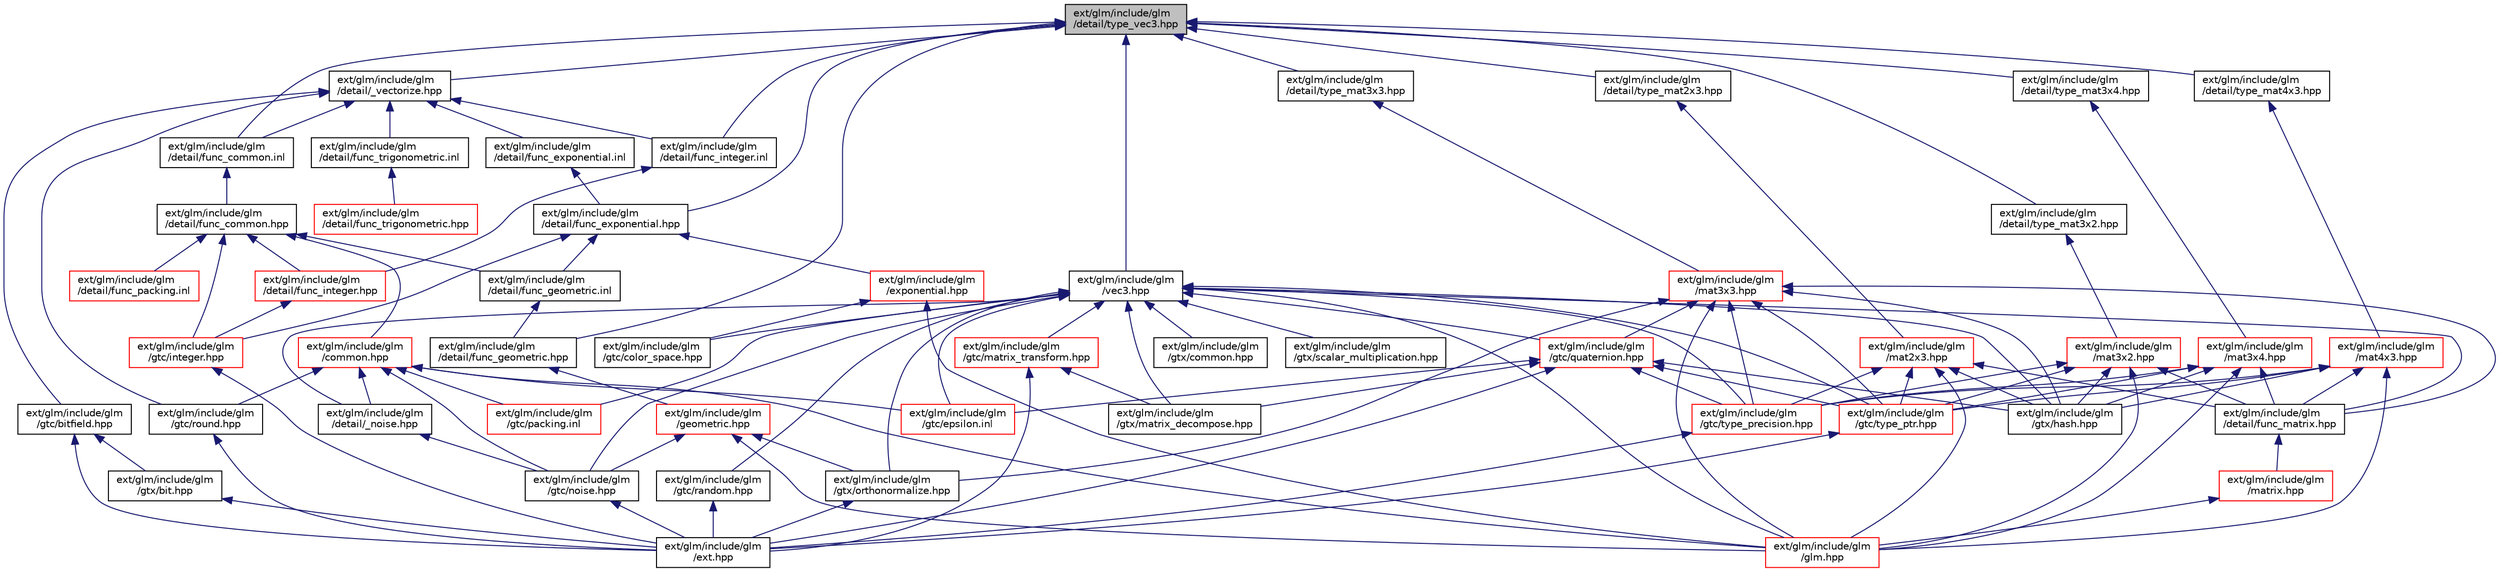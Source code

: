 digraph "ext/glm/include/glm/detail/type_vec3.hpp"
{
  edge [fontname="Helvetica",fontsize="10",labelfontname="Helvetica",labelfontsize="10"];
  node [fontname="Helvetica",fontsize="10",shape=record];
  Node1 [label="ext/glm/include/glm\l/detail/type_vec3.hpp",height=0.2,width=0.4,color="black", fillcolor="grey75", style="filled" fontcolor="black"];
  Node1 -> Node2 [dir="back",color="midnightblue",fontsize="10",style="solid"];
  Node2 [label="ext/glm/include/glm\l/detail/func_common.inl",height=0.2,width=0.4,color="black", fillcolor="white", style="filled",URL="$func__common_8inl.html"];
  Node2 -> Node3 [dir="back",color="midnightblue",fontsize="10",style="solid"];
  Node3 [label="ext/glm/include/glm\l/detail/func_common.hpp",height=0.2,width=0.4,color="black", fillcolor="white", style="filled",URL="$func__common_8hpp.html"];
  Node3 -> Node4 [dir="back",color="midnightblue",fontsize="10",style="solid"];
  Node4 [label="ext/glm/include/glm\l/common.hpp",height=0.2,width=0.4,color="red", fillcolor="white", style="filled",URL="$common_8hpp.html"];
  Node4 -> Node5 [dir="back",color="midnightblue",fontsize="10",style="solid"];
  Node5 [label="ext/glm/include/glm\l/detail/_noise.hpp",height=0.2,width=0.4,color="black", fillcolor="white", style="filled",URL="$__noise_8hpp.html"];
  Node5 -> Node6 [dir="back",color="midnightblue",fontsize="10",style="solid"];
  Node6 [label="ext/glm/include/glm\l/gtc/noise.hpp",height=0.2,width=0.4,color="black", fillcolor="white", style="filled",URL="$noise_8hpp.html"];
  Node6 -> Node7 [dir="back",color="midnightblue",fontsize="10",style="solid"];
  Node7 [label="ext/glm/include/glm\l/ext.hpp",height=0.2,width=0.4,color="black", fillcolor="white", style="filled",URL="$ext_8hpp_source.html"];
  Node4 -> Node8 [dir="back",color="midnightblue",fontsize="10",style="solid"];
  Node8 [label="ext/glm/include/glm\l/gtc/epsilon.inl",height=0.2,width=0.4,color="red", fillcolor="white", style="filled",URL="$epsilon_8inl.html"];
  Node4 -> Node6 [dir="back",color="midnightblue",fontsize="10",style="solid"];
  Node4 -> Node9 [dir="back",color="midnightblue",fontsize="10",style="solid"];
  Node9 [label="ext/glm/include/glm\l/glm.hpp",height=0.2,width=0.4,color="red", fillcolor="white", style="filled",URL="$glm_8hpp.html"];
  Node4 -> Node10 [dir="back",color="midnightblue",fontsize="10",style="solid"];
  Node10 [label="ext/glm/include/glm\l/gtc/packing.inl",height=0.2,width=0.4,color="red", fillcolor="white", style="filled",URL="$packing_8inl.html"];
  Node4 -> Node11 [dir="back",color="midnightblue",fontsize="10",style="solid"];
  Node11 [label="ext/glm/include/glm\l/gtc/round.hpp",height=0.2,width=0.4,color="black", fillcolor="white", style="filled",URL="$round_8hpp.html"];
  Node11 -> Node7 [dir="back",color="midnightblue",fontsize="10",style="solid"];
  Node3 -> Node12 [dir="back",color="midnightblue",fontsize="10",style="solid"];
  Node12 [label="ext/glm/include/glm\l/detail/func_geometric.inl",height=0.2,width=0.4,color="black", fillcolor="white", style="filled",URL="$func__geometric_8inl.html"];
  Node12 -> Node13 [dir="back",color="midnightblue",fontsize="10",style="solid"];
  Node13 [label="ext/glm/include/glm\l/detail/func_geometric.hpp",height=0.2,width=0.4,color="black", fillcolor="white", style="filled",URL="$func__geometric_8hpp.html"];
  Node13 -> Node14 [dir="back",color="midnightblue",fontsize="10",style="solid"];
  Node14 [label="ext/glm/include/glm\l/geometric.hpp",height=0.2,width=0.4,color="red", fillcolor="white", style="filled",URL="$geometric_8hpp.html"];
  Node14 -> Node6 [dir="back",color="midnightblue",fontsize="10",style="solid"];
  Node14 -> Node9 [dir="back",color="midnightblue",fontsize="10",style="solid"];
  Node14 -> Node15 [dir="back",color="midnightblue",fontsize="10",style="solid"];
  Node15 [label="ext/glm/include/glm\l/gtx/orthonormalize.hpp",height=0.2,width=0.4,color="black", fillcolor="white", style="filled",URL="$orthonormalize_8hpp.html"];
  Node15 -> Node7 [dir="back",color="midnightblue",fontsize="10",style="solid"];
  Node3 -> Node16 [dir="back",color="midnightblue",fontsize="10",style="solid"];
  Node16 [label="ext/glm/include/glm\l/detail/func_integer.hpp",height=0.2,width=0.4,color="red", fillcolor="white", style="filled",URL="$func__integer_8hpp.html"];
  Node16 -> Node17 [dir="back",color="midnightblue",fontsize="10",style="solid"];
  Node17 [label="ext/glm/include/glm\l/gtc/integer.hpp",height=0.2,width=0.4,color="red", fillcolor="white", style="filled",URL="$gtc_2integer_8hpp.html"];
  Node17 -> Node7 [dir="back",color="midnightblue",fontsize="10",style="solid"];
  Node3 -> Node18 [dir="back",color="midnightblue",fontsize="10",style="solid"];
  Node18 [label="ext/glm/include/glm\l/detail/func_packing.inl",height=0.2,width=0.4,color="red", fillcolor="white", style="filled",URL="$func__packing_8inl.html"];
  Node3 -> Node17 [dir="back",color="midnightblue",fontsize="10",style="solid"];
  Node1 -> Node19 [dir="back",color="midnightblue",fontsize="10",style="solid"];
  Node19 [label="ext/glm/include/glm\l/detail/_vectorize.hpp",height=0.2,width=0.4,color="black", fillcolor="white", style="filled",URL="$__vectorize_8hpp.html"];
  Node19 -> Node2 [dir="back",color="midnightblue",fontsize="10",style="solid"];
  Node19 -> Node20 [dir="back",color="midnightblue",fontsize="10",style="solid"];
  Node20 [label="ext/glm/include/glm\l/detail/func_exponential.inl",height=0.2,width=0.4,color="black", fillcolor="white", style="filled",URL="$func__exponential_8inl.html"];
  Node20 -> Node21 [dir="back",color="midnightblue",fontsize="10",style="solid"];
  Node21 [label="ext/glm/include/glm\l/detail/func_exponential.hpp",height=0.2,width=0.4,color="black", fillcolor="white", style="filled",URL="$func__exponential_8hpp.html"];
  Node21 -> Node12 [dir="back",color="midnightblue",fontsize="10",style="solid"];
  Node21 -> Node22 [dir="back",color="midnightblue",fontsize="10",style="solid"];
  Node22 [label="ext/glm/include/glm\l/exponential.hpp",height=0.2,width=0.4,color="red", fillcolor="white", style="filled",URL="$exponential_8hpp.html"];
  Node22 -> Node9 [dir="back",color="midnightblue",fontsize="10",style="solid"];
  Node22 -> Node23 [dir="back",color="midnightblue",fontsize="10",style="solid"];
  Node23 [label="ext/glm/include/glm\l/gtc/color_space.hpp",height=0.2,width=0.4,color="black", fillcolor="white", style="filled",URL="$gtc_2color__space_8hpp.html"];
  Node21 -> Node17 [dir="back",color="midnightblue",fontsize="10",style="solid"];
  Node19 -> Node24 [dir="back",color="midnightblue",fontsize="10",style="solid"];
  Node24 [label="ext/glm/include/glm\l/detail/func_integer.inl",height=0.2,width=0.4,color="black", fillcolor="white", style="filled",URL="$func__integer_8inl.html"];
  Node24 -> Node16 [dir="back",color="midnightblue",fontsize="10",style="solid"];
  Node19 -> Node25 [dir="back",color="midnightblue",fontsize="10",style="solid"];
  Node25 [label="ext/glm/include/glm\l/detail/func_trigonometric.inl",height=0.2,width=0.4,color="black", fillcolor="white", style="filled",URL="$func__trigonometric_8inl.html"];
  Node25 -> Node26 [dir="back",color="midnightblue",fontsize="10",style="solid"];
  Node26 [label="ext/glm/include/glm\l/detail/func_trigonometric.hpp",height=0.2,width=0.4,color="red", fillcolor="white", style="filled",URL="$func__trigonometric_8hpp.html"];
  Node19 -> Node27 [dir="back",color="midnightblue",fontsize="10",style="solid"];
  Node27 [label="ext/glm/include/glm\l/gtc/bitfield.hpp",height=0.2,width=0.4,color="black", fillcolor="white", style="filled",URL="$bitfield_8hpp.html"];
  Node27 -> Node7 [dir="back",color="midnightblue",fontsize="10",style="solid"];
  Node27 -> Node28 [dir="back",color="midnightblue",fontsize="10",style="solid"];
  Node28 [label="ext/glm/include/glm\l/gtx/bit.hpp",height=0.2,width=0.4,color="black", fillcolor="white", style="filled",URL="$bit_8hpp.html"];
  Node28 -> Node7 [dir="back",color="midnightblue",fontsize="10",style="solid"];
  Node19 -> Node11 [dir="back",color="midnightblue",fontsize="10",style="solid"];
  Node1 -> Node29 [dir="back",color="midnightblue",fontsize="10",style="solid"];
  Node29 [label="ext/glm/include/glm\l/vec3.hpp",height=0.2,width=0.4,color="black", fillcolor="white", style="filled",URL="$vec3_8hpp.html"];
  Node29 -> Node5 [dir="back",color="midnightblue",fontsize="10",style="solid"];
  Node29 -> Node30 [dir="back",color="midnightblue",fontsize="10",style="solid"];
  Node30 [label="ext/glm/include/glm\l/detail/func_matrix.hpp",height=0.2,width=0.4,color="black", fillcolor="white", style="filled",URL="$func__matrix_8hpp.html"];
  Node30 -> Node31 [dir="back",color="midnightblue",fontsize="10",style="solid"];
  Node31 [label="ext/glm/include/glm\l/matrix.hpp",height=0.2,width=0.4,color="red", fillcolor="white", style="filled",URL="$matrix_8hpp.html"];
  Node31 -> Node9 [dir="back",color="midnightblue",fontsize="10",style="solid"];
  Node29 -> Node32 [dir="back",color="midnightblue",fontsize="10",style="solid"];
  Node32 [label="ext/glm/include/glm\l/gtc/quaternion.hpp",height=0.2,width=0.4,color="red", fillcolor="white", style="filled",URL="$gtc_2quaternion_8hpp.html"];
  Node32 -> Node8 [dir="back",color="midnightblue",fontsize="10",style="solid"];
  Node32 -> Node33 [dir="back",color="midnightblue",fontsize="10",style="solid"];
  Node33 [label="ext/glm/include/glm\l/gtc/type_precision.hpp",height=0.2,width=0.4,color="red", fillcolor="white", style="filled",URL="$type__precision_8hpp.html"];
  Node33 -> Node7 [dir="back",color="midnightblue",fontsize="10",style="solid"];
  Node32 -> Node7 [dir="back",color="midnightblue",fontsize="10",style="solid"];
  Node32 -> Node34 [dir="back",color="midnightblue",fontsize="10",style="solid"];
  Node34 [label="ext/glm/include/glm\l/gtc/type_ptr.hpp",height=0.2,width=0.4,color="red", fillcolor="white", style="filled",URL="$type__ptr_8hpp.html"];
  Node34 -> Node7 [dir="back",color="midnightblue",fontsize="10",style="solid"];
  Node32 -> Node35 [dir="back",color="midnightblue",fontsize="10",style="solid"];
  Node35 [label="ext/glm/include/glm\l/gtx/hash.hpp",height=0.2,width=0.4,color="black", fillcolor="white", style="filled",URL="$hash_8hpp.html"];
  Node32 -> Node36 [dir="back",color="midnightblue",fontsize="10",style="solid"];
  Node36 [label="ext/glm/include/glm\l/gtx/matrix_decompose.hpp",height=0.2,width=0.4,color="black", fillcolor="white", style="filled",URL="$matrix__decompose_8hpp.html"];
  Node29 -> Node8 [dir="back",color="midnightblue",fontsize="10",style="solid"];
  Node29 -> Node37 [dir="back",color="midnightblue",fontsize="10",style="solid"];
  Node37 [label="ext/glm/include/glm\l/gtc/matrix_transform.hpp",height=0.2,width=0.4,color="red", fillcolor="white", style="filled",URL="$matrix__transform_8hpp.html"];
  Node37 -> Node7 [dir="back",color="midnightblue",fontsize="10",style="solid"];
  Node37 -> Node36 [dir="back",color="midnightblue",fontsize="10",style="solid"];
  Node29 -> Node6 [dir="back",color="midnightblue",fontsize="10",style="solid"];
  Node29 -> Node9 [dir="back",color="midnightblue",fontsize="10",style="solid"];
  Node29 -> Node33 [dir="back",color="midnightblue",fontsize="10",style="solid"];
  Node29 -> Node10 [dir="back",color="midnightblue",fontsize="10",style="solid"];
  Node29 -> Node38 [dir="back",color="midnightblue",fontsize="10",style="solid"];
  Node38 [label="ext/glm/include/glm\l/gtc/random.hpp",height=0.2,width=0.4,color="black", fillcolor="white", style="filled",URL="$random_8hpp.html"];
  Node38 -> Node7 [dir="back",color="midnightblue",fontsize="10",style="solid"];
  Node29 -> Node34 [dir="back",color="midnightblue",fontsize="10",style="solid"];
  Node29 -> Node15 [dir="back",color="midnightblue",fontsize="10",style="solid"];
  Node29 -> Node23 [dir="back",color="midnightblue",fontsize="10",style="solid"];
  Node29 -> Node39 [dir="back",color="midnightblue",fontsize="10",style="solid"];
  Node39 [label="ext/glm/include/glm\l/gtx/common.hpp",height=0.2,width=0.4,color="black", fillcolor="white", style="filled",URL="$gtx_2common_8hpp.html"];
  Node29 -> Node35 [dir="back",color="midnightblue",fontsize="10",style="solid"];
  Node29 -> Node36 [dir="back",color="midnightblue",fontsize="10",style="solid"];
  Node29 -> Node40 [dir="back",color="midnightblue",fontsize="10",style="solid"];
  Node40 [label="ext/glm/include/glm\l/gtx/scalar_multiplication.hpp",height=0.2,width=0.4,color="black", fillcolor="white", style="filled",URL="$scalar__multiplication_8hpp.html",tooltip="Enables scalar multiplication for all types. "];
  Node1 -> Node21 [dir="back",color="midnightblue",fontsize="10",style="solid"];
  Node1 -> Node13 [dir="back",color="midnightblue",fontsize="10",style="solid"];
  Node1 -> Node24 [dir="back",color="midnightblue",fontsize="10",style="solid"];
  Node1 -> Node41 [dir="back",color="midnightblue",fontsize="10",style="solid"];
  Node41 [label="ext/glm/include/glm\l/detail/type_mat2x3.hpp",height=0.2,width=0.4,color="black", fillcolor="white", style="filled",URL="$type__mat2x3_8hpp.html"];
  Node41 -> Node42 [dir="back",color="midnightblue",fontsize="10",style="solid"];
  Node42 [label="ext/glm/include/glm\l/mat2x3.hpp",height=0.2,width=0.4,color="red", fillcolor="white", style="filled",URL="$mat2x3_8hpp.html"];
  Node42 -> Node30 [dir="back",color="midnightblue",fontsize="10",style="solid"];
  Node42 -> Node9 [dir="back",color="midnightblue",fontsize="10",style="solid"];
  Node42 -> Node33 [dir="back",color="midnightblue",fontsize="10",style="solid"];
  Node42 -> Node34 [dir="back",color="midnightblue",fontsize="10",style="solid"];
  Node42 -> Node35 [dir="back",color="midnightblue",fontsize="10",style="solid"];
  Node1 -> Node43 [dir="back",color="midnightblue",fontsize="10",style="solid"];
  Node43 [label="ext/glm/include/glm\l/detail/type_mat3x2.hpp",height=0.2,width=0.4,color="black", fillcolor="white", style="filled",URL="$type__mat3x2_8hpp.html"];
  Node43 -> Node44 [dir="back",color="midnightblue",fontsize="10",style="solid"];
  Node44 [label="ext/glm/include/glm\l/mat3x2.hpp",height=0.2,width=0.4,color="red", fillcolor="white", style="filled",URL="$mat3x2_8hpp.html"];
  Node44 -> Node30 [dir="back",color="midnightblue",fontsize="10",style="solid"];
  Node44 -> Node9 [dir="back",color="midnightblue",fontsize="10",style="solid"];
  Node44 -> Node33 [dir="back",color="midnightblue",fontsize="10",style="solid"];
  Node44 -> Node34 [dir="back",color="midnightblue",fontsize="10",style="solid"];
  Node44 -> Node35 [dir="back",color="midnightblue",fontsize="10",style="solid"];
  Node1 -> Node45 [dir="back",color="midnightblue",fontsize="10",style="solid"];
  Node45 [label="ext/glm/include/glm\l/detail/type_mat3x3.hpp",height=0.2,width=0.4,color="black", fillcolor="white", style="filled",URL="$type__mat3x3_8hpp.html"];
  Node45 -> Node46 [dir="back",color="midnightblue",fontsize="10",style="solid"];
  Node46 [label="ext/glm/include/glm\l/mat3x3.hpp",height=0.2,width=0.4,color="red", fillcolor="white", style="filled",URL="$mat3x3_8hpp.html"];
  Node46 -> Node30 [dir="back",color="midnightblue",fontsize="10",style="solid"];
  Node46 -> Node32 [dir="back",color="midnightblue",fontsize="10",style="solid"];
  Node46 -> Node9 [dir="back",color="midnightblue",fontsize="10",style="solid"];
  Node46 -> Node33 [dir="back",color="midnightblue",fontsize="10",style="solid"];
  Node46 -> Node34 [dir="back",color="midnightblue",fontsize="10",style="solid"];
  Node46 -> Node15 [dir="back",color="midnightblue",fontsize="10",style="solid"];
  Node46 -> Node35 [dir="back",color="midnightblue",fontsize="10",style="solid"];
  Node1 -> Node47 [dir="back",color="midnightblue",fontsize="10",style="solid"];
  Node47 [label="ext/glm/include/glm\l/detail/type_mat3x4.hpp",height=0.2,width=0.4,color="black", fillcolor="white", style="filled",URL="$type__mat3x4_8hpp.html"];
  Node47 -> Node48 [dir="back",color="midnightblue",fontsize="10",style="solid"];
  Node48 [label="ext/glm/include/glm\l/mat3x4.hpp",height=0.2,width=0.4,color="red", fillcolor="white", style="filled",URL="$mat3x4_8hpp.html"];
  Node48 -> Node30 [dir="back",color="midnightblue",fontsize="10",style="solid"];
  Node48 -> Node9 [dir="back",color="midnightblue",fontsize="10",style="solid"];
  Node48 -> Node33 [dir="back",color="midnightblue",fontsize="10",style="solid"];
  Node48 -> Node34 [dir="back",color="midnightblue",fontsize="10",style="solid"];
  Node48 -> Node35 [dir="back",color="midnightblue",fontsize="10",style="solid"];
  Node1 -> Node49 [dir="back",color="midnightblue",fontsize="10",style="solid"];
  Node49 [label="ext/glm/include/glm\l/detail/type_mat4x3.hpp",height=0.2,width=0.4,color="black", fillcolor="white", style="filled",URL="$type__mat4x3_8hpp.html"];
  Node49 -> Node50 [dir="back",color="midnightblue",fontsize="10",style="solid"];
  Node50 [label="ext/glm/include/glm\l/mat4x3.hpp",height=0.2,width=0.4,color="red", fillcolor="white", style="filled",URL="$mat4x3_8hpp_source.html"];
  Node50 -> Node30 [dir="back",color="midnightblue",fontsize="10",style="solid"];
  Node50 -> Node9 [dir="back",color="midnightblue",fontsize="10",style="solid"];
  Node50 -> Node33 [dir="back",color="midnightblue",fontsize="10",style="solid"];
  Node50 -> Node34 [dir="back",color="midnightblue",fontsize="10",style="solid"];
  Node50 -> Node35 [dir="back",color="midnightblue",fontsize="10",style="solid"];
}
